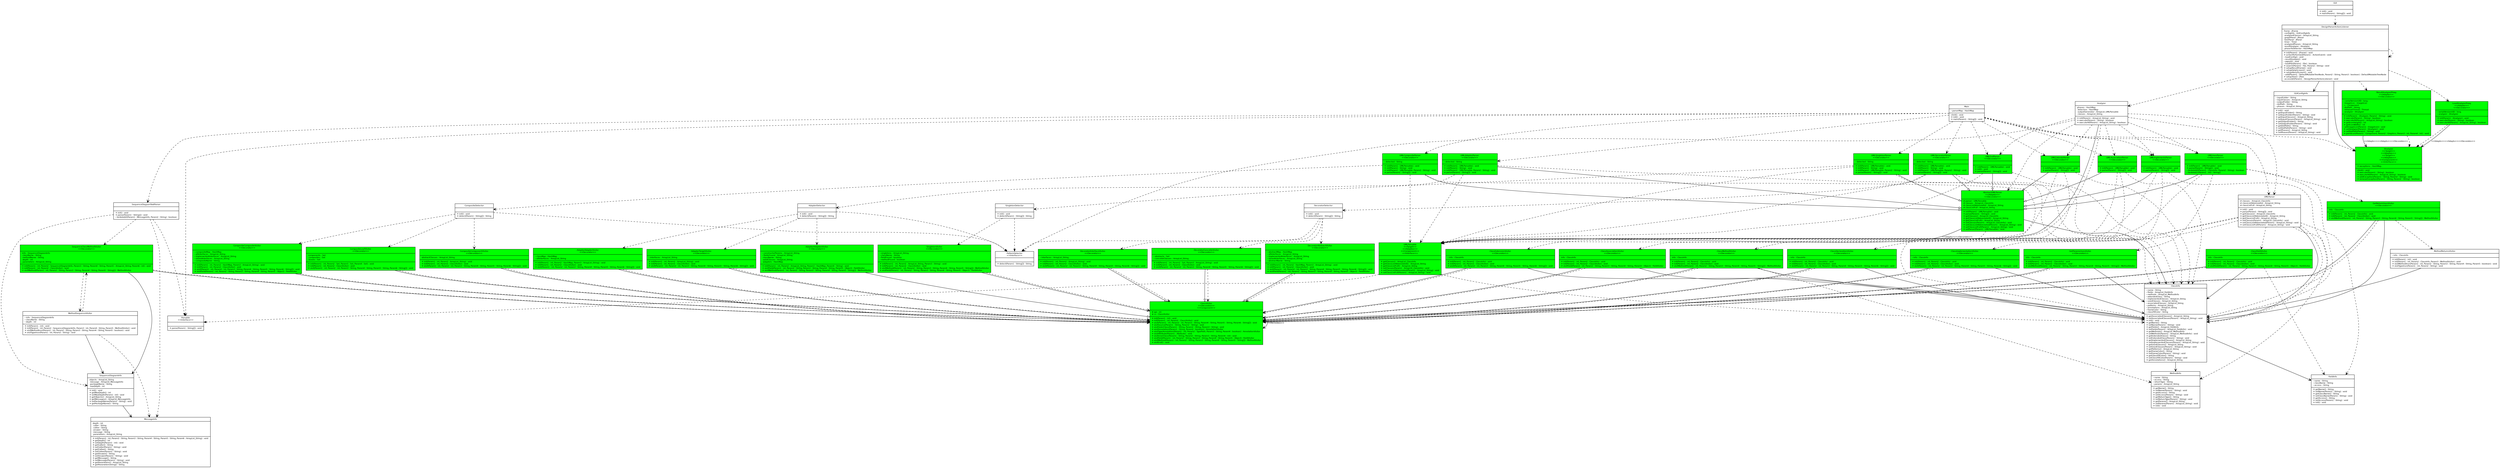 digraph G {
	fontname = "Bitstream Vera Sans"
	fontsize = 8 

	node [
		 fontname = "Bitstream Vera Sans" 
		 fontsize = 8 
		 shape = "record" ,
		 style = "filled"
	] 

	edge [
		 fontname = "Bitstream Vera Sans"
		 fontsize = 8 
	]

	ClassVisitor [ 
 	 	 label = "{ClassVisitor\n\<\<Decorator\>\>\n\<\<Component\>\>\n|# api : int\l# cv : ClassVisitor\l|+ init(Param1 : int) : void\l+ init(Param1 : int, Param2 : ClassVisitor) : void\l+ visit(Param1 : int, Param2 : int, Param3 : String, Param4 : String, Param5 : String, Param6 : String[]) : void\l+ visitSource(Param1 : String, Param2 : String) : void\l+ visitOuterClass(Param1 : String, Param2 : String, Param3 : String) : void\l+ visitAnnotation(Param1 : String, Param2 : boolean) : AnnotationVisitor\l+ visitTypeAnnotation(Param1 : int, Param2 : TypePath, Param3 : String, Param4 : boolean) : AnnotationVisitor\l+ visitAttribute(Param1 : Attribute) : void\l+ visitInnerClass(Param1 : String, Param2 : String, Param3 : String, Param4 : int) : void\l+ visitField(Param1 : int, Param2 : String, Param3 : String, Param4 : String, Param5 : Object) : FieldVisitor\l+ visitMethod(Param1 : int, Param2 : String, Param3 : String, Param4 : String, Param5 : String[]) : MethodVisitor\l+ visitEnd() : void\l}",
	 	 color = black,
	 	 fillcolor = green
	]
	AbstractUMLParser [ 
 	 	 label = "{AbstractUMLParser\n\<\<Adapter\>\>\n\<\<Decorator\>\>\n|# parser : UMLParsable\l# classes : ArrayList_ClassInfo\l# classListAbbreviated : ArrayList_String\l# classListFull : ArrayList_String\l|+ init(Param1 : UMLParsable) : void\l+ parse(Param1 : String[]) : void\l+ getClasses() : ArrayList_ClassInfo\l+ getClassListAbbreviated() : ArrayList_String\l+ getClassListFull() : ArrayList_String\l+ setClasses(Param1 : ArrayList_ClassInfo) : void\l+ setClassListAbbreviated(Param1 : ArrayList_String) : void\l+ setClassListFull(Param1 : ArrayList_String) : void\l+ setParser(Param1 : UMLParsable) : void\l}",
	 	 color = black,
	 	 fillcolor = green
	]
	AdapterAdapteeVisitor [ 
 	 	 label = "{AdapterAdapteeVisitor\n\<\<Decorator\>\>\n|- constructorParams : ArrayList_String\l- fieldsFound : ArrayList_String\l  className : String\l  validClasses : ArrayList_String\l  adapters : HashMap\l|+ init(Param1 : int, Param2 : ArrayList_String, Param3 : HashMap, Param4 : String) : void\l+ visitField(Param1 : int, Param2 : String, Param3 : String, Param4 : String, Param5 : Object) : FieldVisitor\l+ visitMethod(Param1 : int, Param2 : String, Param3 : String, Param4 : String, Param5 : String[]) : MethodVisitor\l}",
	 	 color = black,
	 	 fillcolor = green
	]
	AdapterAdapterVisitor [ 
 	 	 label = "{AdapterAdapterVisitor\n\<\<Decorator\>\>\n|- classMap : HashMap\l- allInterfaces : ArrayList_String\l|+ init(Param1 : int, Param2 : HashMap, Param3 : ArrayList_String) : void\l+ init(Param1 : int, Param2 : ClassVisitor) : void\l+ visit(Param1 : int, Param2 : int, Param3 : String, Param4 : String, Param5 : String, Param6 : String[]) : void\l}",
	 	 color = black,
	 	 fillcolor = green
	]
	AdapterDetector [ 
 	 	 label = "{AdapterDetector\n||+ init() : void\l+ detect(Param1 : String[]) : String\l}",
	 	 color = black,
	 	 fillcolor = white
	]
	AdapterTargetVisitor [ 
 	 	 label = "{AdapterTargetVisitor\n\<\<Decorator\>\>\n|- interfaces : ArrayList_String\l|+ init(Param1 : int, Param2 : ArrayList_String) : void\l+ init(Param1 : int, Param2 : ClassVisitor) : void\l+ visit(Param1 : int, Param2 : int, Param3 : String, Param4 : String, Param5 : String, Param6 : String[]) : void\l}",
	 	 color = black,
	 	 fillcolor = green
	]
	Analyzer [ 
 	 	 label = "{Analyzer\n|  phases : HashMap\l  detectors : HashMap\l  outputGenerator : ArrayList_UMLParsable\l  classes : ArrayList_String\l|+ init(Param1 : ArrayList_String) : void\l+ execute(Param1 : String) : boolean\l+ executeAll(Param1 : ArrayList_String) : boolean\l}",
	 	 color = black,
	 	 fillcolor = white
	]
	ClassAssociationVisitor [ 
 	 	 label = "{ClassAssociationVisitor\n\<\<Decorator\>\>\n|  info : ClassInfo\l|+ init(Param1 : int, Param2 : ClassInfo) : void\l+ init(Param1 : int, Param2 : ClassVisitor) : void\l+ visitField(Param1 : int, Param2 : String, Param3 : String, Param4 : String, Param5 : Object) : FieldVisitor\l}",
	 	 color = black,
	 	 fillcolor = green
	]
	ClassDeclarationVisitor [ 
 	 	 label = "{ClassDeclarationVisitor\n\<\<Decorator\>\>\n|- info : ClassInfo\l|+ init(Param1 : int, Param2 : ClassInfo) : void\l+ init(Param1 : int, Param2 : ClassVisitor) : void\l+ visit(Param1 : int, Param2 : int, Param3 : String, Param4 : String, Param5 : String, Param6 : String[]) : void\l}",
	 	 color = black,
	 	 fillcolor = green
	]
	ClassExtensionVisitor [ 
 	 	 label = "{ClassExtensionVisitor\n\<\<Decorator\>\>\n|- info : ClassInfo\l|+ init(Param1 : int, Param2 : ClassInfo) : void\l+ init(Param1 : int, Param2 : ClassVisitor) : void\l+ visit(Param1 : int, Param2 : int, Param3 : String, Param4 : String, Param5 : String, Param6 : String[]) : void\l}",
	 	 color = black,
	 	 fillcolor = green
	]
	ClassFieldVisitor [ 
 	 	 label = "{ClassFieldVisitor\n\<\<Decorator\>\>\n|  info : ClassInfo\l|+ init(Param1 : int, Param2 : ClassInfo) : void\l+ init(Param1 : int, Param2 : ClassVisitor) : void\l+ visitField(Param1 : int, Param2 : String, Param3 : String, Param4 : String, Param5 : Object) : FieldVisitor\l}",
	 	 color = black,
	 	 fillcolor = green
	]
	ClassImplementationVisitor [ 
 	 	 label = "{ClassImplementationVisitor\n\<\<Decorator\>\>\n|- info : ClassInfo\l|+ init(Param1 : int, Param2 : ClassInfo) : void\l+ init(Param1 : int, Param2 : ClassVisitor) : void\l+ visit(Param1 : int, Param2 : int, Param3 : String, Param4 : String, Param5 : String, Param6 : String[]) : void\l}",
	 	 color = black,
	 	 fillcolor = green
	]
	ClassInfo [ 
 	 	 label = "{ClassInfo\n|- name : String\l- fields : ArrayList_FieldInfo\l- methods : ArrayList_MethodInfo\l- extendedClass : String\l- implementedClasses : ArrayList_String\l- usedClasses : ArrayList_String\l- associatedClasses : ArrayList_String\l- patterns : ArrayList_String\l- annotations : ArrayList_String\l- frameColor : String\l- classFillColor : String\l|+ getAssociatedClasses() : ArrayList_String\l+ setAssociatedClasses(Param1 : ArrayList_String) : void\l+ init() : void\l+ getName() : String\l+ setName(Param1 : String) : void\l+ getFields() : ArrayList_FieldInfo\l+ setFields(Param1 : ArrayList_FieldInfo) : void\l+ getMethods() : ArrayList_MethodInfo\l+ setMethods(Param1 : ArrayList_MethodInfo) : void\l+ getExtendedClass() : String\l+ setExtendedClass(Param1 : String) : void\l+ getImplementedClasses() : ArrayList_String\l+ setImplementedClasses(Param1 : ArrayList_String) : void\l+ getUsedClasses() : ArrayList_String\l+ setUsedClasses(Param1 : ArrayList_String) : void\l+ getPatterns() : ArrayList_String\l+ getFrameColor() : String\l+ setFrameColor(Param1 : String) : void\l+ getClassFillColor() : String\l+ setClassFillColor(Param1 : String) : void\l+ getAnnotations() : ArrayList_String\l}",
	 	 color = black,
	 	 fillcolor = white
	]
	ClassMethodVisitor [ 
 	 	 label = "{ClassMethodVisitor\n\<\<Decorator\>\>\n|  info : ClassInfo\l|+ init(Param1 : int, Param2 : ClassInfo) : void\l+ init(Param1 : int, Param2 : ClassVisitor) : void\l+ visitMethod(Param1 : int, Param2 : String, Param3 : String, Param4 : String, Param5 : String[]) : MethodVisitor\l}",
	 	 color = black,
	 	 fillcolor = green
	]
	CompositeComponentVisitor [ 
 	 	 label = "{CompositeComponentVisitor\n\<\<Decorator\>\>\n|  abstractClasses : ArrayList_String\l|+ init(Param1 : int, Param2 : ArrayList_String) : void\l+ init(Param1 : int, Param2 : ClassVisitor) : void\l+ visit(Param1 : int, Param2 : int, Param3 : String, Param4 : String, Param5 : String, Param6 : String[]) : void\l}",
	 	 color = black,
	 	 fillcolor = green
	]
	CompositeCompositeVisitor [ 
 	 	 label = "{CompositeCompositeVisitor\n\<\<Decorator\>\>\n|- compositeMap : HashMap\l- allInterfaces : ArrayList_String\l- implementedInterfaces : ArrayList_String\l- storedInterfaces : ArrayList_String\l- compositeName : String\l|+ init(Param1 : int, Param2 : HashMap, Param3 : ArrayList_String) : void\l+ init(Param1 : int, Param2 : ClassVisitor) : void\l+ visit(Param1 : int, Param2 : int, Param3 : String, Param4 : String, Param5 : String, Param6 : String[]) : void\l+ visitField(Param1 : int, Param2 : String, Param3 : String, Param4 : String, Param5 : Object) : FieldVisitor\l}",
	 	 color = black,
	 	 fillcolor = green
	]
	CompositeDetector [ 
 	 	 label = "{CompositeDetector\n||+ init() : void\l+ detect(Param1 : String[]) : String\l}",
	 	 color = black,
	 	 fillcolor = white
	]
	CompositeLeafVisitor [ 
 	 	 label = "{CompositeLeafVisitor\n\<\<Decorator\>\>\n|  components : Set\l  composites : Set\l  leaves : Set\l|+ init(Param1 : int, Param2 : Set, Param3 : Set, Param4 : Set) : void\l+ init(Param1 : int, Param2 : ClassVisitor) : void\l+ visit(Param1 : int, Param2 : int, Param3 : String, Param4 : String, Param5 : String, Param6 : String[]) : void\l}",
	 	 color = black,
	 	 fillcolor = green
	]
	DecoratorAbstractVisitor [ 
 	 	 label = "{DecoratorAbstractVisitor\n\<\<Decorator\>\>\n|- abstractMap : HashMap\l- allInterfaces : ArrayList_String\l- implementedInterfaces : ArrayList_String\l- storedInterfaces : ArrayList_String\l- abstractName : String\l|+ init(Param1 : int, Param2 : HashMap, Param3 : ArrayList_String) : void\l+ init(Param1 : int, Param2 : ClassVisitor) : void\l+ visit(Param1 : int, Param2 : int, Param3 : String, Param4 : String, Param5 : String, Param6 : String[]) : void\l+ visitField(Param1 : int, Param2 : String, Param3 : String, Param4 : String, Param5 : Object) : FieldVisitor\l}",
	 	 color = black,
	 	 fillcolor = green
	]
	DecoratorConcreteVisitor [ 
 	 	 label = "{DecoratorConcreteVisitor\n\<\<Decorator\>\>\n|- abstracts : Set\l- concreteClasses : ArrayList_String\l|+ init(Param1 : int, Param2 : Set, Param3 : ArrayList_String) : void\l+ init(Param1 : int, Param2 : ClassVisitor) : void\l+ visit(Param1 : int, Param2 : int, Param3 : String, Param4 : String, Param5 : String, Param6 : String[]) : void\l}",
	 	 color = black,
	 	 fillcolor = green
	]
	DecoratorDetector [ 
 	 	 label = "{DecoratorDetector\n||+ init() : void\l+ detect(Param1 : String[]) : String\l}",
	 	 color = black,
	 	 fillcolor = white
	]
	DecoratorInterfaceVisitor [ 
 	 	 label = "{DecoratorInterfaceVisitor\n\<\<Decorator\>\>\n|- interfaces : ArrayList_String\l|+ init(Param1 : int, Param2 : ArrayList_String) : void\l+ init(Param1 : int, Param2 : ClassVisitor) : void\l+ visit(Param1 : int, Param2 : int, Param3 : String, Param4 : String, Param5 : String, Param6 : String[]) : void\l}",
	 	 color = black,
	 	 fillcolor = green
	]
	DesignParserActionListener [ 
 	 	 label = "{DesignParserActionListener\n|  frame : JFrame\l  configInfo : GUIConfigInfo\l  analyzedClasses : ArrayList_String\l  graphPanel : JPanel\l  treePanel : JPanel\l  timer : Timer\l  analyzedPhases : ArrayList_String\l  resultAnalyzer : IAnalyzer\l  phaseToDetector : HashMap\l|+ init(Param1 : JFrame) : void\l+ actionPerformed(Param1 : ActionEvent) : void\l- loadConfig() : void\l- resultAnalyze() : void\l- export() : void\l- loadFile(Param1 : File) : boolean\l+ search(Param1 : File, Param2 : String) : void\l+ setupResultFrame() : void\l+ setupHelpScreen() : void\l+ setupAboutScreen() : void\l- add(Param1 : DefaultMutableTreeNode, Param2 : String, Param3 : boolean) : DefaultMutableTreeNode\l+ setupTree() : JTree\l  access$0(Param1 : DesignParserActionListener) : void\l}",
	 	 color = black,
	 	 fillcolor = white
	]
	FieldInfo [ 
 	 	 label = "{FieldInfo\n|- name : String\l- className : String\l- access : String\l|+ getName() : String\l+ setName(Param1 : String) : void\l+ getClassName() : String\l+ setClassName(Param1 : String) : void\l+ getAccess() : String\l+ setAccess(Param1 : String) : void\l+ init() : void\l}",
	 	 color = black,
	 	 fillcolor = white
	]
	GetParamsUsesVisitor [ 
 	 	 label = "{GetParamsUsesVisitor\n\<\<Decorator\>\>\n|  info : ClassInfo\l|+ init(Param1 : int, Param2 : ClassInfo) : void\l+ init(Param1 : int, Param2 : ClassVisitor) : void\l+ visitMethod(Param1 : int, Param2 : String, Param3 : String, Param4 : String, Param5 : String[]) : MethodVisitor\l}",
	 	 color = black,
	 	 fillcolor = green
	]
	GetReturnUsesVisitor [ 
 	 	 label = "{GetReturnUsesVisitor\n\<\<Decorator\>\>\n|  info : ClassInfo\l|+ init(Param1 : int, Param2 : ClassInfo) : void\l+ init(Param1 : int, Param2 : ClassVisitor) : void\l+ visitMethod(Param1 : int, Param2 : String, Param3 : String, Param4 : String, Param5 : String[]) : MethodVisitor\l}",
	 	 color = black,
	 	 fillcolor = green
	]
	GUI [ 
 	 	 label = "{GUI\n||+ init() : void\l+ main(Param1 : String[]) : void\l}",
	 	 color = black,
	 	 fillcolor = white
	]
	GUIConfigInfo [ 
 	 	 label = "{GUIConfigInfo\n|- inputFolder : String\l- inputClasses : ArrayList_String\l- outputFolder : String\l- dotPath : String\l- phases : ArrayList_String\l|+ init() : void\l+ getInputFolder() : String\l+ setInputFolder(Param1 : String) : void\l+ getInputClasses() : ArrayList_String\l+ setInputClasses(Param1 : ArrayList_String) : void\l+ getOutputFolder() : String\l+ setOutputFolder(Param1 : String) : void\l+ getDotPath() : String\l+ setDotPath(Param1 : String) : void\l+ getPhases() : ArrayList_String\l+ setPhases(Param1 : ArrayList_String) : void\l}",
	 	 color = black,
	 	 fillcolor = white
	]
	IAnalyzer [ 
 	 	 label = "{IAnalyzer\n\<\<Target\>\>\n\<\<Adaptee\>\>\n\<\<Target\>\>\n\<\<Adaptee\>\>\n\<\<Component\>\>\n\<\<Interface\>\>\n|+ exceptions : HashMap\l|  clinit() : void\l+ execute(Param1 : String) : boolean\l+ executeAll(Param1 : ArrayList_String) : boolean\l+ addException(Param1 : String, Param2 : String) : void\l+ removeException(Param1 : String, Param2 : String) : boolean\l}",
	 	 color = black,
	 	 fillcolor = green
	]
	LoadAnalyzerProxy [ 
 	 	 label = "{LoadAnalyzerProxy\n\<\<Adapter\>\>\n\<\<Decorator\>\>\n|- serialVersionUID : long\l- analyzer : IAnalyzer\l|+ init(Param1 : IAnalyzer) : void\l+ execute(Param1 : String) : boolean\l+ executeAll(Param1 : ArrayList_String) : boolean\l}",
	 	 color = black,
	 	 fillcolor = green
	]
	Main [ 
 	 	 label = "{Main\n|- parserMap : HashMap\l|  clinit() : void\l+ init() : void\l+ main(Param1 : String[]) : void\l}",
	 	 color = black,
	 	 fillcolor = white
	]
	MessageInfo [ 
 	 	 label = "{MessageInfo\n|  depth : int\l  caller : String\l  callee : String\l  answer : String\l  message : String\l  parameters : ArrayList_String\l|+ init(Param1 : int, Param2 : String, Param3 : String, Param4 : String, Param5 : String, Param6 : ArrayList_String) : void\l+ getDepth() : int\l+ setDepth(Param1 : int) : void\l+ getCaller() : String\l+ setCaller(Param1 : String) : void\l+ getCallee() : String\l+ setCallee(Param1 : String) : void\l+ getAnswer() : String\l+ setAnswer(Param1 : String) : void\l+ getMessage() : String\l+ setMessage(Param1 : String) : void\l+ getParameters() : ArrayList_String\l+ getParametersString() : String\l}",
	 	 color = black,
	 	 fillcolor = white
	]
	MethodInfo [ 
 	 	 label = "{MethodInfo\n|- name : String\l- access : String\l- returnType : String\l- params : ArrayList_String\l|+ getName() : String\l+ setName(Param1 : String) : void\l+ getAccess() : String\l+ setAccess(Param1 : String) : void\l+ getReturnType() : String\l+ setReturnType(Param1 : String) : void\l+ getParams() : ArrayList_String\l+ setParams(Param1 : ArrayList_String) : void\l+ init() : void\l}",
	 	 color = black,
	 	 fillcolor = white
	]
	MethodReturnsVisitor [ 
 	 	 label = "{MethodReturnsVisitor\n|- info : ClassInfo\l|+ init(Param1 : int) : void\l+ init(Param1 : int, Param2 : ClassInfo, Param3 : MethodVisitor) : void\l+ visitMethodInsn(Param1 : int, Param2 : String, Param3 : String, Param4 : String, Param5 : boolean) : void\l+ visitTypeInsn(Param1 : int, Param2 : String) : void\l}",
	 	 color = black,
	 	 fillcolor = white
	]
	MethodSequenceVisitor [ 
 	 	 label = "{MethodSequenceVisitor\n|- info : SequenceDiagramInfo\l- className : String\l- depth : int\l|+ init(Param1 : int) : void\l+ init(Param1 : int, Param2 : SequenceDiagramInfo, Param3 : int, Param4 : String, Param5 : MethodVisitor) : void\l+ visitMethodInsn(Param1 : int, Param2 : String, Param3 : String, Param4 : String, Param5 : boolean) : void\l+ visitTypeInsn(Param1 : int, Param2 : String) : void\l}",
	 	 color = black,
	 	 fillcolor = white
	]
	Parsable [ 
 	 	 label = "{Parsable\n\<\<Interface\>\>\n||+ parse(Param1 : String[]) : void\l}",
	 	 color = black,
	 	 fillcolor = white
	]
	PatternDetector [ 
 	 	 label = "{PatternDetector\n\<\<Interface\>\>\n||+ detect(Param1 : String[]) : String\l}",
	 	 color = black,
	 	 fillcolor = white
	]
	ResultAnalyzerProxy [ 
 	 	 label = "{ResultAnalyzerProxy\n\<\<Adapter\>\>\n\<\<Decorator\>\>\n|- serialVersionUID : long\l  imageIcon : ImageIcon\l  c : Component\l  dotPath : String\l  retrievalThread : Thread\l  analyzer : IAnalyzer\l|+ init(Param1 : IAnalyzer, Param2 : String) : void\l+ execute(Param1 : String) : boolean\l+ executeAll(Param1 : ArrayList_String) : boolean\l+ getIconHeight() : int\l+ getIconWidth() : int\l  setImageIcon(Param1 : ImageIcon) : void\l+ setAnalyzer(Param1 : IAnalyzer) : void\l+ setDotPath(Param1 : String) : void\l+ paintIcon(Param1 : Component, Param2 : Graphics, Param3 : int, Param4 : int) : void\l}",
	 	 color = black,
	 	 fillcolor = green
	]
	SequenceClassMethodVisitor [ 
 	 	 label = "{SequenceClassMethodVisitor\n\<\<Decorator\>\>\n|  info : SequenceDiagramInfo\l  className : String\l  methodName : String\l  depth : int\l  parameters : ArrayList_String\l|+ init(Param1 : int, Param2 : SequenceDiagramInfo, Param3 : String, Param4 : String, Param5 : ArrayList_String, Param6 : int) : void\l+ init(Param1 : int, Param2 : ClassVisitor) : void\l+ visitMethod(Param1 : int, Param2 : String, Param3 : String, Param4 : String, Param5 : String[]) : MethodVisitor\l}",
	 	 color = black,
	 	 fillcolor = green
	]
	SequenceDiagramInfo [ 
 	 	 label = "{SequenceDiagramInfo\n|  objects : ArrayList_String\l  message : ArrayList_MessageInfo\l  packageName : String\l  maxDepth : int\l|+ init() : void\l+ getMaxDepth() : int\l+ setMaxDepth(Param1 : int) : void\l+ getObjects() : ArrayList_String\l+ getMessages() : ArrayList_MessageInfo\l+ setPackageName(Param1 : String) : void\l+ getPackageName() : String\l}",
	 	 color = black,
	 	 fillcolor = white
	]
	SequenceDiagramTextParser [ 
 	 	 label = "{SequenceDiagramTextParser\n||+ init() : void\l+ parse(Param1 : String[]) : void\l- lambda$0(Param1 : MessageInfo, Param2 : String) : boolean\l}",
	 	 color = black,
	 	 fillcolor = white
	]
	SingletonDetector [ 
 	 	 label = "{SingletonDetector\n||+ init() : void\l+ detect(Param1 : String[]) : String\l}",
	 	 color = black,
	 	 fillcolor = white
	]
	SingletonVisitor [ 
 	 	 label = "{SingletonVisitor\n\<\<Decorator\>\>\n|- singletons : ArrayList_String\l- className : String\l- fieldFound : boolean\l- methodFound : boolean\l|+ init(Param1 : int, Param2 : ArrayList_String, Param3 : String) : void\l+ init(Param1 : int, Param2 : ClassVisitor) : void\l+ visitMethod(Param1 : int, Param2 : String, Param3 : String, Param4 : String, Param5 : String[]) : MethodVisitor\l+ visitField(Param1 : int, Param2 : String, Param3 : String, Param4 : String, Param5 : Object) : FieldVisitor\l}",
	 	 color = black,
	 	 fillcolor = green
	]
	UMLAdapterParser [ 
 	 	 label = "{UMLAdapterParser\n\<\<Decorator\>\>\n|- detected : String\l|+ init(Param1 : UMLParsable) : void\l+ init(Param1 : String) : void\l+ init(Param1 : UMLParsable, Param2 : String) : void\l+ parse(Param1 : String[]) : void\l}",
	 	 color = black,
	 	 fillcolor = green
	]
	UMLAssociationParser [ 
 	 	 label = "{UMLAssociationParser\n\<\<Decorator\>\>\n||+ init(Param1 : UMLParsable) : void\l+ parse(Param1 : String[]) : void\l}",
	 	 color = black,
	 	 fillcolor = green
	]
	UMLCompositeParser [ 
 	 	 label = "{UMLCompositeParser\n\<\<Decorator\>\>\n|- detected : String\l|+ init(Param1 : UMLParsable) : void\l+ init(Param1 : String) : void\l+ init(Param1 : UMLParsable, Param2 : String) : void\l+ parse(Param1 : String[]) : void\l}",
	 	 color = black,
	 	 fillcolor = green
	]
	UMLDecoratorParser [ 
 	 	 label = "{UMLDecoratorParser\n\<\<Decorator\>\>\n|- detected : String\l|+ init(Param1 : UMLParsable) : void\l+ init(Param1 : String) : void\l+ init(Param1 : UMLParsable, Param2 : String) : void\l+ parse(Param1 : String[]) : void\l}",
	 	 color = black,
	 	 fillcolor = green
	]
	UMLEndParser [ 
 	 	 label = "{UMLEndParser\n\<\<Decorator\>\>\n||+ init(Param1 : UMLParsable) : void\l+ init() : void\l+ parse(Param1 : String[]) : void\l}",
	 	 color = black,
	 	 fillcolor = green
	]
	UMLExtendsParser [ 
 	 	 label = "{UMLExtendsParser\n\<\<Decorator\>\>\n||+ init(Param1 : UMLParsable) : void\l+ parse(Param1 : String[]) : void\l}",
	 	 color = black,
	 	 fillcolor = green
	]
	UMLImplementsParser [ 
 	 	 label = "{UMLImplementsParser\n\<\<Decorator\>\>\n||+ init(Param1 : UMLParsable) : void\l+ parse(Param1 : String[]) : void\l}",
	 	 color = black,
	 	 fillcolor = green
	]
	UMLParsable [ 
 	 	 label = "{UMLParsable\n\<\<Target\>\>\n\<\<Adaptee\>\>\n\<\<Component\>\>\n\<\<Interface\>\>\n||+ getClasses() : ArrayList_ClassInfo\l+ getClassListAbbreviated() : ArrayList_String\l+ getClassListFull() : ArrayList_String\l+ setClasses(Param1 : ArrayList_ClassInfo) : void\l+ setClassListAbbreviated(Param1 : ArrayList_String) : void\l+ setClassListFull(Param1 : ArrayList_String) : void\l}",
	 	 color = black,
	 	 fillcolor = green
	]
	UMLParser [ 
 	 	 label = "{UMLParser\n|# classes : ArrayList_ClassInfo\l# classListAbbreviated : ArrayList_String\l# classListFull : ArrayList_String\l|+ init() : void\l+ parse(Param1 : String[]) : void\l+ getClasses() : ArrayList_ClassInfo\l+ getClassListAbbreviated() : ArrayList_String\l+ getClassListFull() : ArrayList_String\l+ setClasses(Param1 : ArrayList_ClassInfo) : void\l+ setClassListAbbreviated(Param1 : ArrayList_String) : void\l+ setClassListFull(Param1 : ArrayList_String) : void\l}",
	 	 color = black,
	 	 fillcolor = white
	]
	UMLSingletonParser [ 
 	 	 label = "{UMLSingletonParser\n\<\<Decorator\>\>\n|- detected : String\l|+ init(Param1 : UMLParsable) : void\l+ init(Param1 : String) : void\l+ init(Param1 : UMLParsable, Param2 : String) : void\l+ parse(Param1 : String[]) : void\l}",
	 	 color = black,
	 	 fillcolor = green
	]
	UMLUsesParser [ 
 	 	 label = "{UMLUsesParser\n\<\<Decorator\>\>\n||+ init(Param1 : UMLParsable) : void\l+ parse(Param1 : String[]) : void\l- lambda$0(Param1 : ClassInfo, Param2 : String) : boolean\l- lambda$1(Param1 : int) : String[]\l}",
	 	 color = black,
	 	 fillcolor = green
	]

	edge [
		arrowhead = "empty"
	]

	AdapterAdapteeVisitor -> ClassVisitor
	AdapterAdapterVisitor -> ClassVisitor
	AdapterTargetVisitor -> ClassVisitor
	ClassAssociationVisitor -> ClassVisitor
	ClassDeclarationVisitor -> ClassVisitor
	ClassExtensionVisitor -> ClassVisitor
	ClassFieldVisitor -> ClassVisitor
	ClassImplementationVisitor -> ClassVisitor
	ClassMethodVisitor -> ClassVisitor
	CompositeComponentVisitor -> ClassVisitor
	CompositeCompositeVisitor -> ClassVisitor
	CompositeLeafVisitor -> ClassVisitor
	DecoratorAbstractVisitor -> ClassVisitor
	DecoratorConcreteVisitor -> ClassVisitor
	DecoratorInterfaceVisitor -> ClassVisitor
	GetParamsUsesVisitor -> ClassVisitor
	GetReturnUsesVisitor -> ClassVisitor
	SequenceClassMethodVisitor -> ClassVisitor
	SingletonVisitor -> ClassVisitor
	UMLAdapterParser -> AbstractUMLParser
	UMLAssociationParser -> AbstractUMLParser
	UMLCompositeParser -> AbstractUMLParser
	UMLDecoratorParser -> AbstractUMLParser
	UMLEndParser -> AbstractUMLParser
	UMLExtendsParser -> AbstractUMLParser
	UMLImplementsParser -> AbstractUMLParser
	UMLSingletonParser -> AbstractUMLParser
	UMLUsesParser -> AbstractUMLParser


	edge [
		style = "dashed"
		arrowhead = "normal"
	]

	AbstractUMLParser->UMLParsable
	AdapterDetector->PatternDetector
	Analyzer->IAnalyzer
	CompositeDetector->PatternDetector
	DecoratorDetector->PatternDetector
	LoadAnalyzerProxy->IAnalyzer
	ResultAnalyzerProxy->IAnalyzer
	SequenceDiagramTextParser->Parsable
	SingletonDetector->PatternDetector
	UMLParsable->Parsable
	UMLParser->UMLParsable


	edge [
		style = "solid"
		arrowhead = "vee"
	]

	ClassVisitor->ClassVisitor[label="<<Decorates>>"]
	AbstractUMLParser->UMLParsable[label="<<Adapts>><<Decorates>>"]
	AbstractUMLParser->ClassInfo[label=""]
	Analyzer->UMLParsable[label=""]
	ClassAssociationVisitor->ClassInfo[label=""]
	ClassDeclarationVisitor->ClassInfo[label=""]
	ClassExtensionVisitor->ClassInfo[label=""]
	ClassFieldVisitor->ClassInfo[label=""]
	ClassImplementationVisitor->ClassInfo[label=""]
	ClassInfo->FieldInfo[label=""]
	ClassInfo->MethodInfo[label=""]
	ClassMethodVisitor->ClassInfo[label=""]
	DesignParserActionListener->GUIConfigInfo[label=""]
	DesignParserActionListener->IAnalyzer[label=""]
	GetParamsUsesVisitor->ClassInfo[label=""]
	GetReturnUsesVisitor->ClassInfo[label=""]
	LoadAnalyzerProxy->IAnalyzer[label="<<Adapts>><<Adapts>><<Decorates>>"]
	MethodReturnsVisitor->ClassInfo[label=""]
	MethodSequenceVisitor->SequenceDiagramInfo[label=""]
	ResultAnalyzerProxy->IAnalyzer[label="<<Adapts>><<Adapts>><<Decorates>>"]
	SequenceClassMethodVisitor->SequenceDiagramInfo[label=""]
	SequenceDiagramInfo->MessageInfo[label=""]
	UMLParser->ClassInfo[label=""]


	edge [
		style = "dashed"
		arrowhead = "vee"
	]

	AdapterAdapterVisitor->ClassVisitor
	AdapterDetector->AdapterTargetVisitor
	AdapterDetector->AdapterAdapterVisitor
	AdapterDetector->AdapterAdapteeVisitor
	AdapterTargetVisitor->ClassVisitor
	Analyzer->UMLEndParser
	Analyzer->UMLUsesParser
	Analyzer->UMLAssociationParser
	Analyzer->UMLImplementsParser
	Analyzer->UMLExtendsParser
	Analyzer->UMLParser
	Analyzer->AbstractUMLParser
	Analyzer->UMLParsable
	Analyzer->PatternDetector
	ClassAssociationVisitor->ClassVisitor
	ClassDeclarationVisitor->ClassVisitor
	ClassExtensionVisitor->ClassVisitor
	ClassFieldVisitor->ClassVisitor
	ClassFieldVisitor->FieldInfo
	ClassImplementationVisitor->ClassVisitor
	ClassMethodVisitor->ClassVisitor
	ClassMethodVisitor->MethodInfo
	CompositeComponentVisitor->ClassVisitor
	CompositeCompositeVisitor->ClassVisitor
	CompositeDetector->CompositeComponentVisitor
	CompositeDetector->CompositeCompositeVisitor
	CompositeDetector->CompositeLeafVisitor
	CompositeLeafVisitor->ClassVisitor
	DecoratorAbstractVisitor->ClassVisitor
	DecoratorConcreteVisitor->ClassVisitor
	DecoratorDetector->DecoratorInterfaceVisitor
	DecoratorDetector->DecoratorAbstractVisitor
	DecoratorDetector->DecoratorConcreteVisitor
	DecoratorInterfaceVisitor->ClassVisitor
	DesignParserActionListener->DesignParserActionListener
	DesignParserActionListener->ResultAnalyzerProxy
	DesignParserActionListener->LoadAnalyzerProxy
	DesignParserActionListener->Analyzer
	GetParamsUsesVisitor->ClassVisitor
	GetReturnUsesVisitor->ClassVisitor
	GetReturnUsesVisitor->MethodReturnsVisitor
	GUI->DesignParserActionListener
	Main->UMLEndParser
	Main->UMLCompositeParser
	Main->UMLAdapterParser
	Main->UMLDecoratorParser
	Main->UMLSingletonParser
	Main->UMLUsesParser
	Main->UMLAssociationParser
	Main->UMLImplementsParser
	Main->UMLExtendsParser
	Main->UMLParser
	Main->SequenceDiagramTextParser
	Main->Parsable
	MethodSequenceVisitor->MessageInfo
	MethodSequenceVisitor->SequenceClassMethodVisitor
	SequenceClassMethodVisitor->ClassVisitor
	SequenceClassMethodVisitor->MethodSequenceVisitor
	SequenceDiagramTextParser->MessageInfo
	SequenceDiagramTextParser->SequenceDiagramInfo
	SequenceDiagramTextParser->SequenceClassMethodVisitor
	SingletonDetector->SingletonVisitor
	SingletonVisitor->ClassVisitor
	UMLAdapterParser->UMLParsable
	UMLAdapterParser->AdapterDetector
	UMLAdapterParser->ClassInfo
	UMLAssociationParser->UMLParsable
	UMLAssociationParser->ClassAssociationVisitor
	UMLAssociationParser->ClassInfo
	UMLCompositeParser->UMLParsable
	UMLCompositeParser->CompositeDetector
	UMLCompositeParser->ClassInfo
	UMLDecoratorParser->UMLParsable
	UMLDecoratorParser->DecoratorDetector
	UMLDecoratorParser->ClassInfo
	UMLEndParser->UMLParsable
	UMLEndParser->ClassInfo
	UMLExtendsParser->UMLParsable
	UMLExtendsParser->ClassExtensionVisitor
	UMLExtendsParser->ClassInfo
	UMLImplementsParser->UMLParsable
	UMLImplementsParser->ClassImplementationVisitor
	UMLImplementsParser->ClassInfo
	UMLParsable->ClassInfo
	UMLParser->ClassDeclarationVisitor
	UMLParser->ClassInfo
	UMLParser->ClassFieldVisitor
	UMLParser->ClassMethodVisitor
	UMLParser->FieldInfo
	UMLParser->MethodInfo
	UMLSingletonParser->UMLParsable
	UMLSingletonParser->SingletonDetector
	UMLSingletonParser->ClassInfo
	UMLUsesParser->UMLParsable
	UMLUsesParser->ClassInfo
	UMLUsesParser->GetParamsUsesVisitor
	UMLUsesParser->GetReturnUsesVisitor

}
